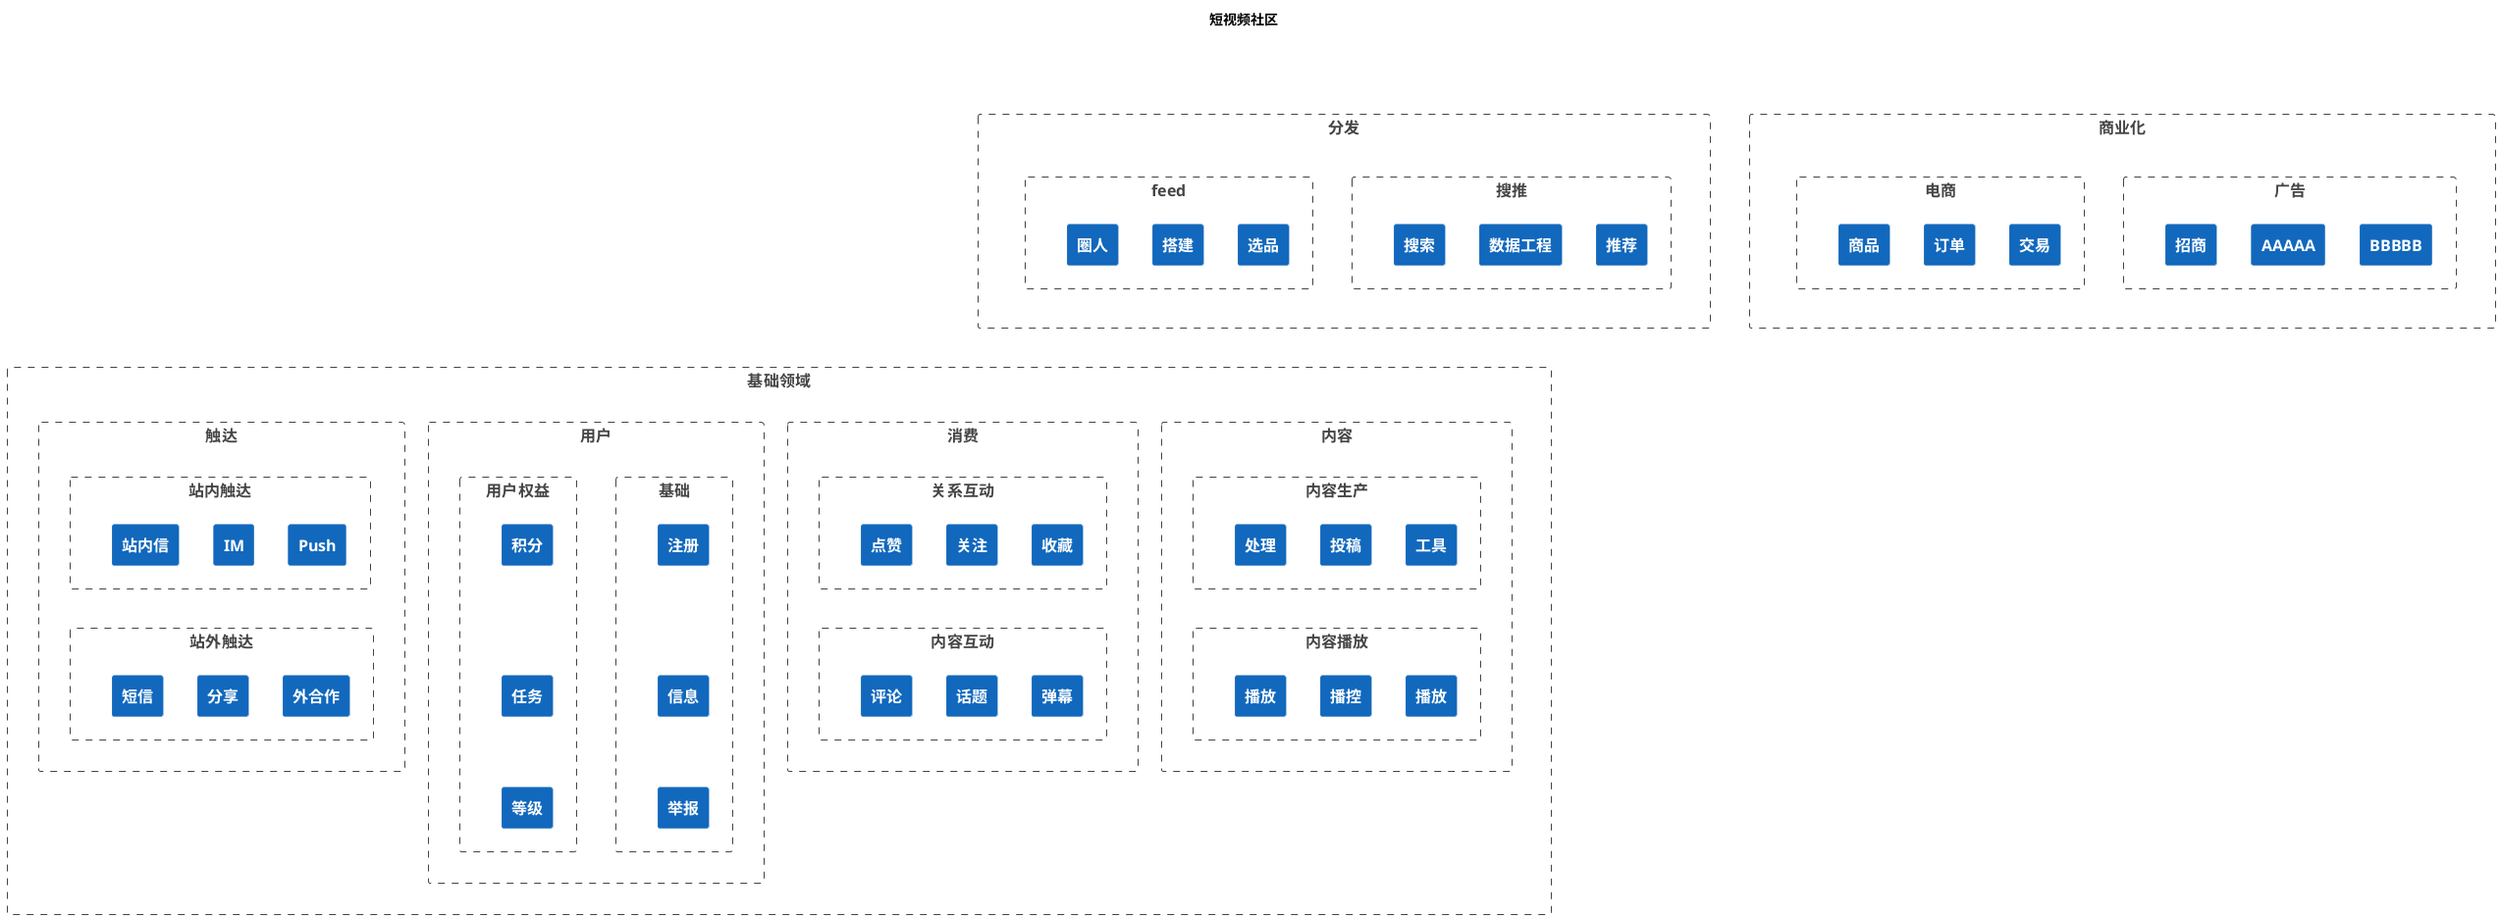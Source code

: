 @startuml
!include <C4/C4_Context>
HIDE_STEREOTYPE()

title 短视频社区

Boundary(fenfa,"分发"){
   Boundary(searchAndRec, "搜推"){
     System(search, "搜索")
     System(rec, "推荐")
     System(data, "数据工程")
     Lay_L(data, search)
     Lay_R(data, rec)
  }

  Boundary(feed, "feed"){
     System(quanren, "圈人")
     System(xuanpin, "选品")
     System(dajian, "搭建")
     Lay_L(dajian, quanren)
     Lay_R(dajian, xuanpin)
  }
  Lay_R(searchAndRec, feed)
}


Boundary(basedomain,"基础领域"){
Boundary(content,"内容"){
   Boundary(contentProduction, "内容生产"){
     System(media_process, "处理")
     System(post, "投稿")
     System(postTool, "工具")
     Lay_L(post, media_process)
     Lay_R(post, postTool)
  }

  Boundary(contentPlay, "内容播放"){
     System(videoPlay, "播放")
     System(videoCon, "播控")
     System(videoTest, "播放")
     Lay_L(videoCon, videoPlay)
     Lay_R(videoCon, videoTest)
  }
  Lay_D(contentProduction, contentPlay)
}

Boundary(interact,"消费"){
   Boundary(relationInteract, "关系互动"){
     System(follow, "关注")
     System(praise, "点赞")
     System(collect, "收藏")
     Lay_L(follow, praise)
     Lay_R(follow, collect)
  }

  Boundary(contentInteract, "内容互动"){
     System(comment, "评论")
     System(bullentComment, "弹幕")
     System(topic, "话题")
     Lay_L(topic, comment)
     Lay_R(topic, bullentComment)
  }
  Lay_D(relationInteract, contentInteract)
}

Boundary(user,"用户"){
   Boundary(base, "基础"){
     System(zhuce, "注册")
     System(userBase, "信息")
     System(jubao, "举报")
     Lay_U(userBase, zhuce)
     Lay_D(userBase, jubao)
  }

  Boundary(userRight, "用户权益"){
     System(jifen, "积分")
     System(dengji, "等级")
     System(task, "任务")
     Lay_U(task, jifen)
     Lay_D(task, dengji)
  }
  Lay_R(base, userRight)
}


Boundary(touch,"触达"){
   Boundary(inTouch, "站内触达"){
     System(message, "站内信")
     System(push, "Push")
     System(im, "IM")
     Lay_L(im, message)
     Lay_R(im, push)
  }

  Boundary(outTouch, "站外触达"){
     System(share, "分享")
     System(shortMessage, "短信")
     System(out, "外合作")
     Lay_L(share, shortMessage)
     Lay_R(share, out)
  }
  Lay_D(inTouch, outTouch)
}
}
Lay_D(fenfa,contentProduction)




Boundary(shangyehua,"商业化"){
   Boundary(guanggao, "广告"){
     System(zhaoshang, "招商")
     System(a, "AAAAA")
     System(b, "BBBBB")
     Lay_L(a, zhaoshang)
     Lay_R(a, b)
  }

  Boundary(ecommerce, "电商"){
     System(goods, "商品")
     System(order, "订单")
     System(trade, "交易")
     Lay_L(order, goods)
     Lay_R(order, trade)
  }
  Lay_R(guanggao, ecommerce)
}

Lay_D(shangyehua,basedomain)








@enduml